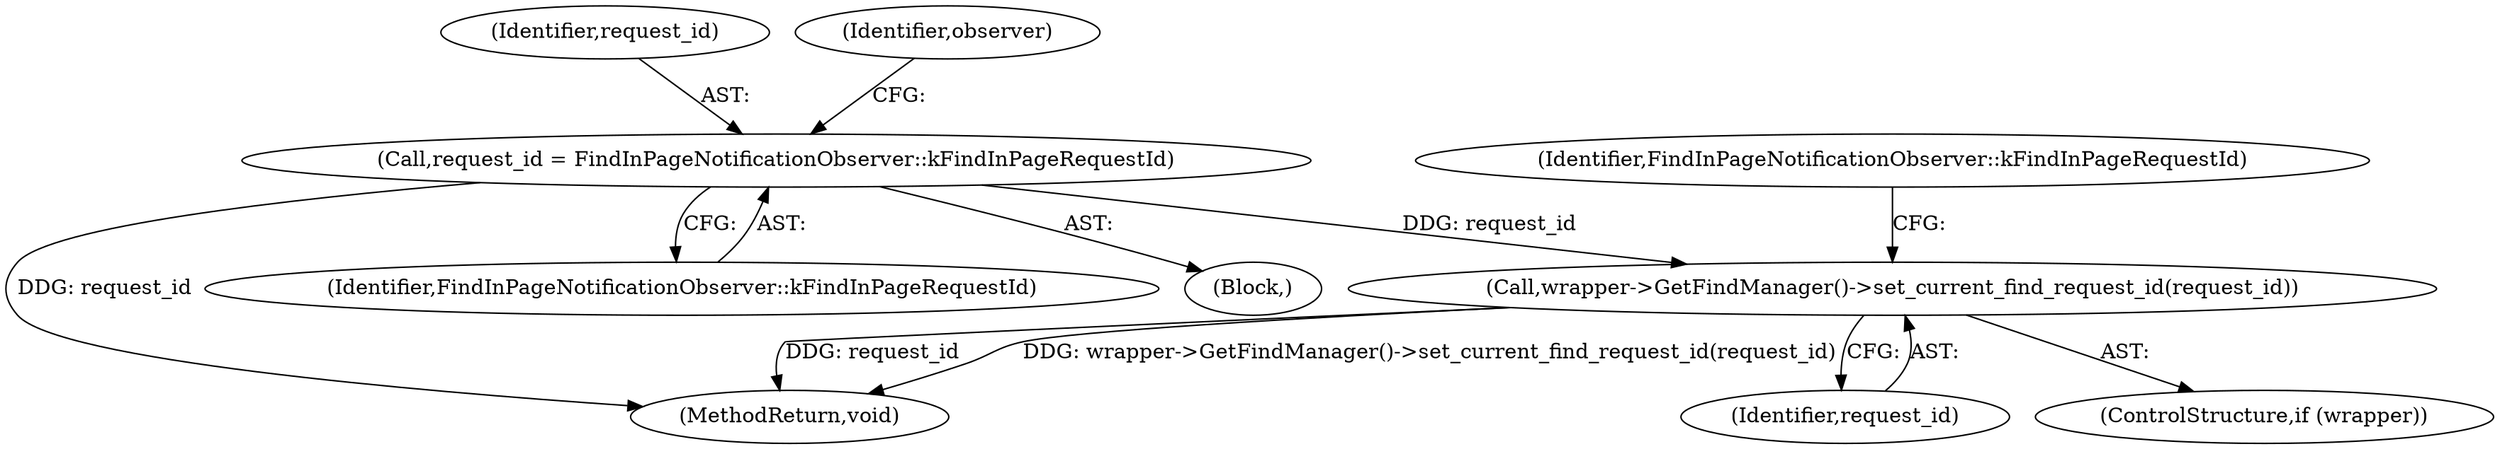 digraph "1_Chrome_c90c6ca59378d7e86d1a2f28fe96bada35df1508@del" {
"1000131" [label="(Call,wrapper->GetFindManager()->set_current_find_request_id(request_id))"];
"1000110" [label="(Call,request_id = FindInPageNotificationObserver::kFindInPageRequestId)"];
"1000111" [label="(Identifier,request_id)"];
"1000139" [label="(MethodReturn,void)"];
"1000132" [label="(Identifier,request_id)"];
"1000129" [label="(ControlStructure,if (wrapper))"];
"1000110" [label="(Call,request_id = FindInPageNotificationObserver::kFindInPageRequestId)"];
"1000131" [label="(Call,wrapper->GetFindManager()->set_current_find_request_id(request_id))"];
"1000112" [label="(Identifier,FindInPageNotificationObserver::kFindInPageRequestId)"];
"1000115" [label="(Identifier,observer)"];
"1000108" [label="(Block,)"];
"1000134" [label="(Identifier,FindInPageNotificationObserver::kFindInPageRequestId)"];
"1000131" -> "1000129"  [label="AST: "];
"1000131" -> "1000132"  [label="CFG: "];
"1000132" -> "1000131"  [label="AST: "];
"1000134" -> "1000131"  [label="CFG: "];
"1000131" -> "1000139"  [label="DDG: wrapper->GetFindManager()->set_current_find_request_id(request_id)"];
"1000131" -> "1000139"  [label="DDG: request_id"];
"1000110" -> "1000131"  [label="DDG: request_id"];
"1000110" -> "1000108"  [label="AST: "];
"1000110" -> "1000112"  [label="CFG: "];
"1000111" -> "1000110"  [label="AST: "];
"1000112" -> "1000110"  [label="AST: "];
"1000115" -> "1000110"  [label="CFG: "];
"1000110" -> "1000139"  [label="DDG: request_id"];
}
